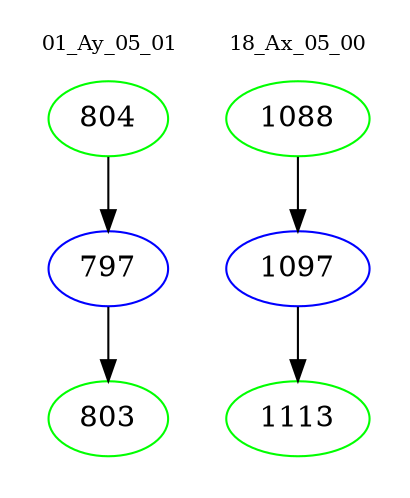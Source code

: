 digraph{
subgraph cluster_0 {
color = white
label = "01_Ay_05_01";
fontsize=10;
T0_804 [label="804", color="green"]
T0_804 -> T0_797 [color="black"]
T0_797 [label="797", color="blue"]
T0_797 -> T0_803 [color="black"]
T0_803 [label="803", color="green"]
}
subgraph cluster_1 {
color = white
label = "18_Ax_05_00";
fontsize=10;
T1_1088 [label="1088", color="green"]
T1_1088 -> T1_1097 [color="black"]
T1_1097 [label="1097", color="blue"]
T1_1097 -> T1_1113 [color="black"]
T1_1113 [label="1113", color="green"]
}
}
